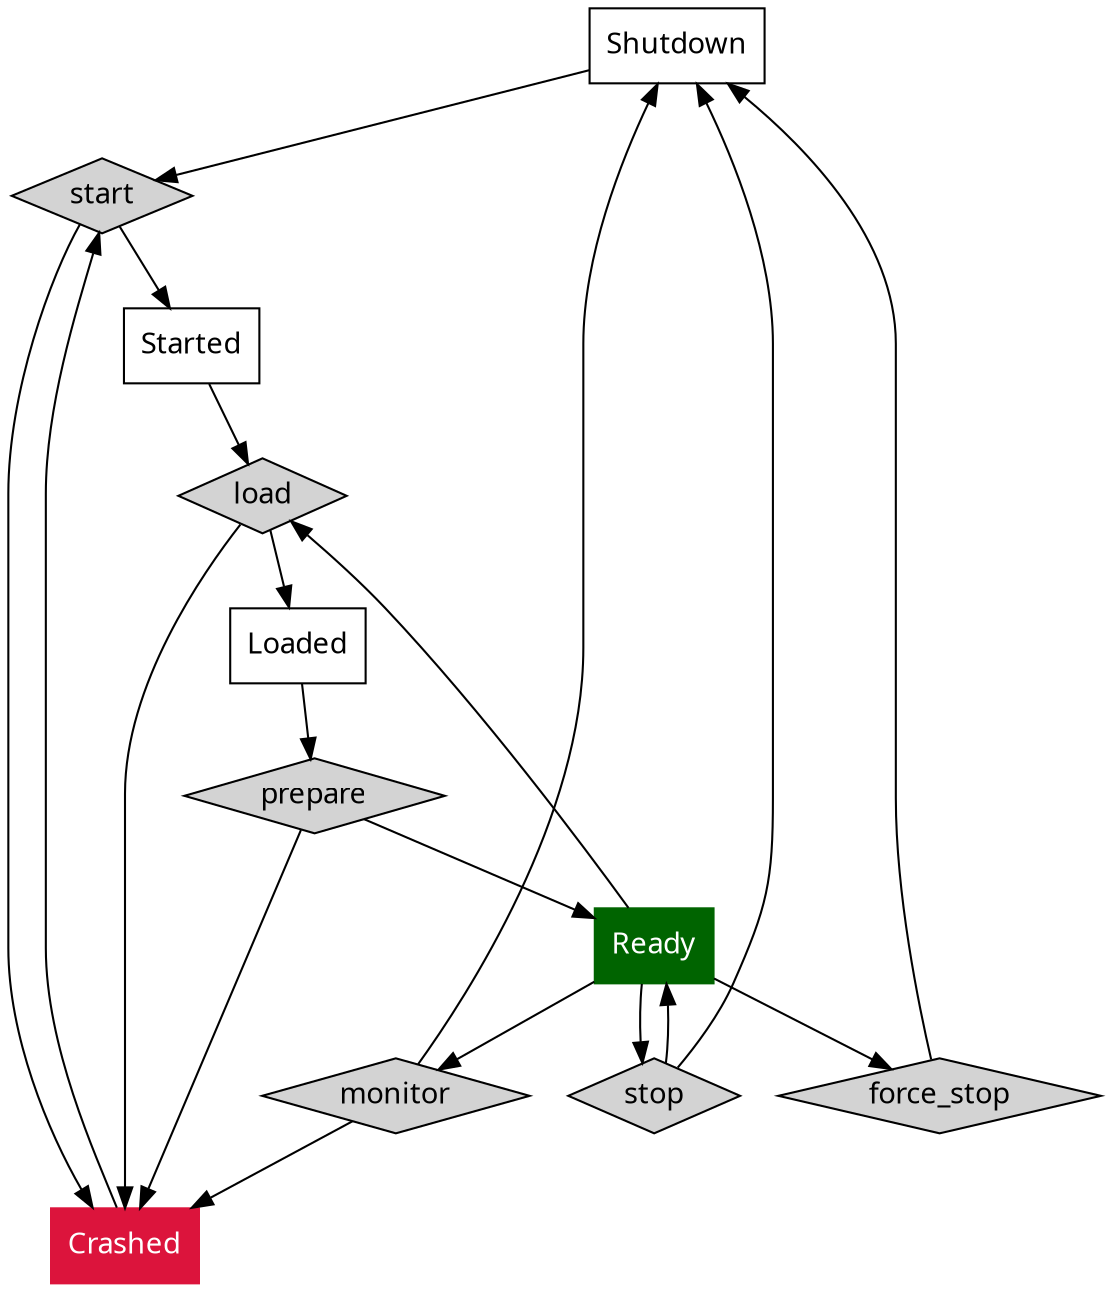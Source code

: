 digraph Process {
	// process states
	shutdown				[label="Shutdown", shape="box", fontname="Ubuntu"]
	started		 			[label="Started", shape="box", fontname="Ubuntu"]
	loaded      		[label="Loaded", shape="box", fontname="Ubuntu"]
	ready						[label="Ready", color="darkgreen", fontcolor="white", shape="box", style="filled", fontname="Ubuntu"]
	crashed					[label="Crashed", color="crimson", fontcolor="white", shape="box", style="filled", fontname="Ubuntu"]


	// process actions
	start						[label="start", shape="diamond", style="filled", fontname="Ubuntu"]
	load      			[label="load", shape="diamond", style="filled", fontname="Ubuntu"]
	prepare					[label="prepare", shape="diamond", style="filled", fontname="Ubuntu"]
	force_stop			[label="force_stop", shape="diamond", style="filled", fontname="Ubuntu"]
	stop						[label="stop", shape="diamond", style="filled", fontname="Ubuntu"]
	monitor					[label="monitor", shape="diamond", style="filled", fontname="Ubuntu"]

	shutdown -> start
	crashed -> start
	start -> started
	start -> crashed
	started -> load
	load -> crashed
	load -> loaded
	loaded -> prepare
	prepare -> crashed
	prepare -> ready
	ready -> load
	ready -> stop
	ready -> monitor
	monitor -> shutdown
	monitor -> crashed
	stop -> ready
	stop -> shutdown
	ready -> force_stop
	force_stop -> shutdown
}
